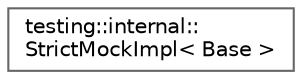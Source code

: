 digraph "Graphical Class Hierarchy"
{
 // LATEX_PDF_SIZE
  bgcolor="transparent";
  edge [fontname=Helvetica,fontsize=10,labelfontname=Helvetica,labelfontsize=10];
  node [fontname=Helvetica,fontsize=10,shape=box,height=0.2,width=0.4];
  rankdir="LR";
  Node0 [id="Node000000",label="testing::internal::\lStrictMockImpl\< Base \>",height=0.2,width=0.4,color="grey40", fillcolor="white", style="filled",URL="$classtesting_1_1internal_1_1_strict_mock_impl.html",tooltip=" "];
}
